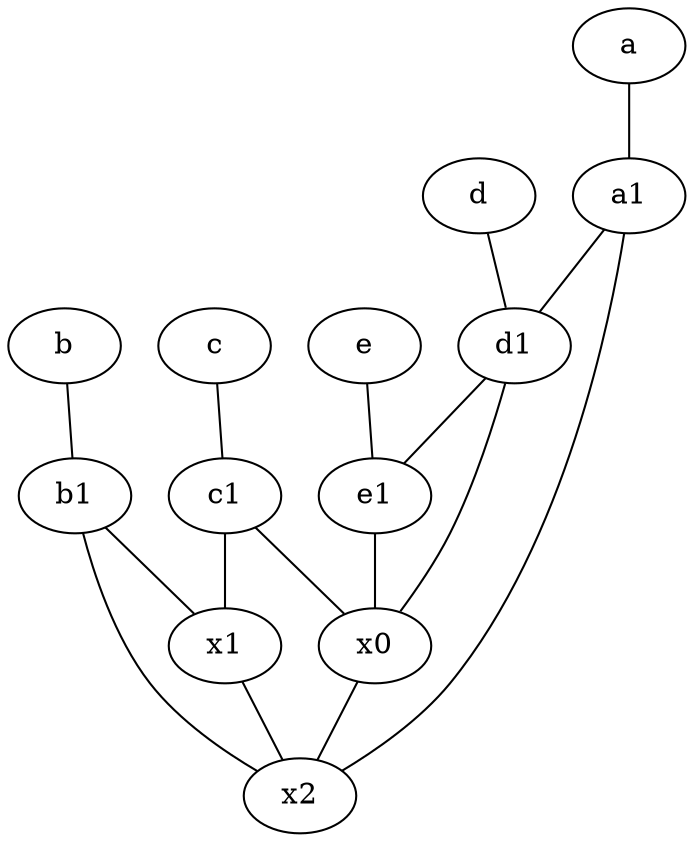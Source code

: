 graph {
	node [labelfontsize=50]
	d1 [labelfontsize=50 pos="3,5!"]
	a [labelfontsize=50 pos="8,2!"]
	x0 [labelfontsize=50]
	c [labelfontsize=50 pos="4.5,2!"]
	b [labelfontsize=50 pos="10,4!"]
	c1 [labelfontsize=50 pos="4.5,3!"]
	e1 [labelfontsize=50 pos="7,7!"]
	e [labelfontsize=50 pos="7,9!"]
	x2 [labelfontsize=50]
	x1 [labelfontsize=50]
	a1 [labelfontsize=50 pos="8,3!"]
	d [labelfontsize=50 pos="2,5!"]
	b1 [labelfontsize=50 pos="9,4!"]
	d1 -- x0
	b1 -- x2
	d1 -- e1
	x0 -- x2
	x1 -- x2
	a1 -- x2
	c1 -- x0
	e -- e1
	c1 -- x1
	b -- b1
	b1 -- x1
	d -- d1
	e1 -- x0
	a1 -- d1
	a -- a1
	c -- c1
}
